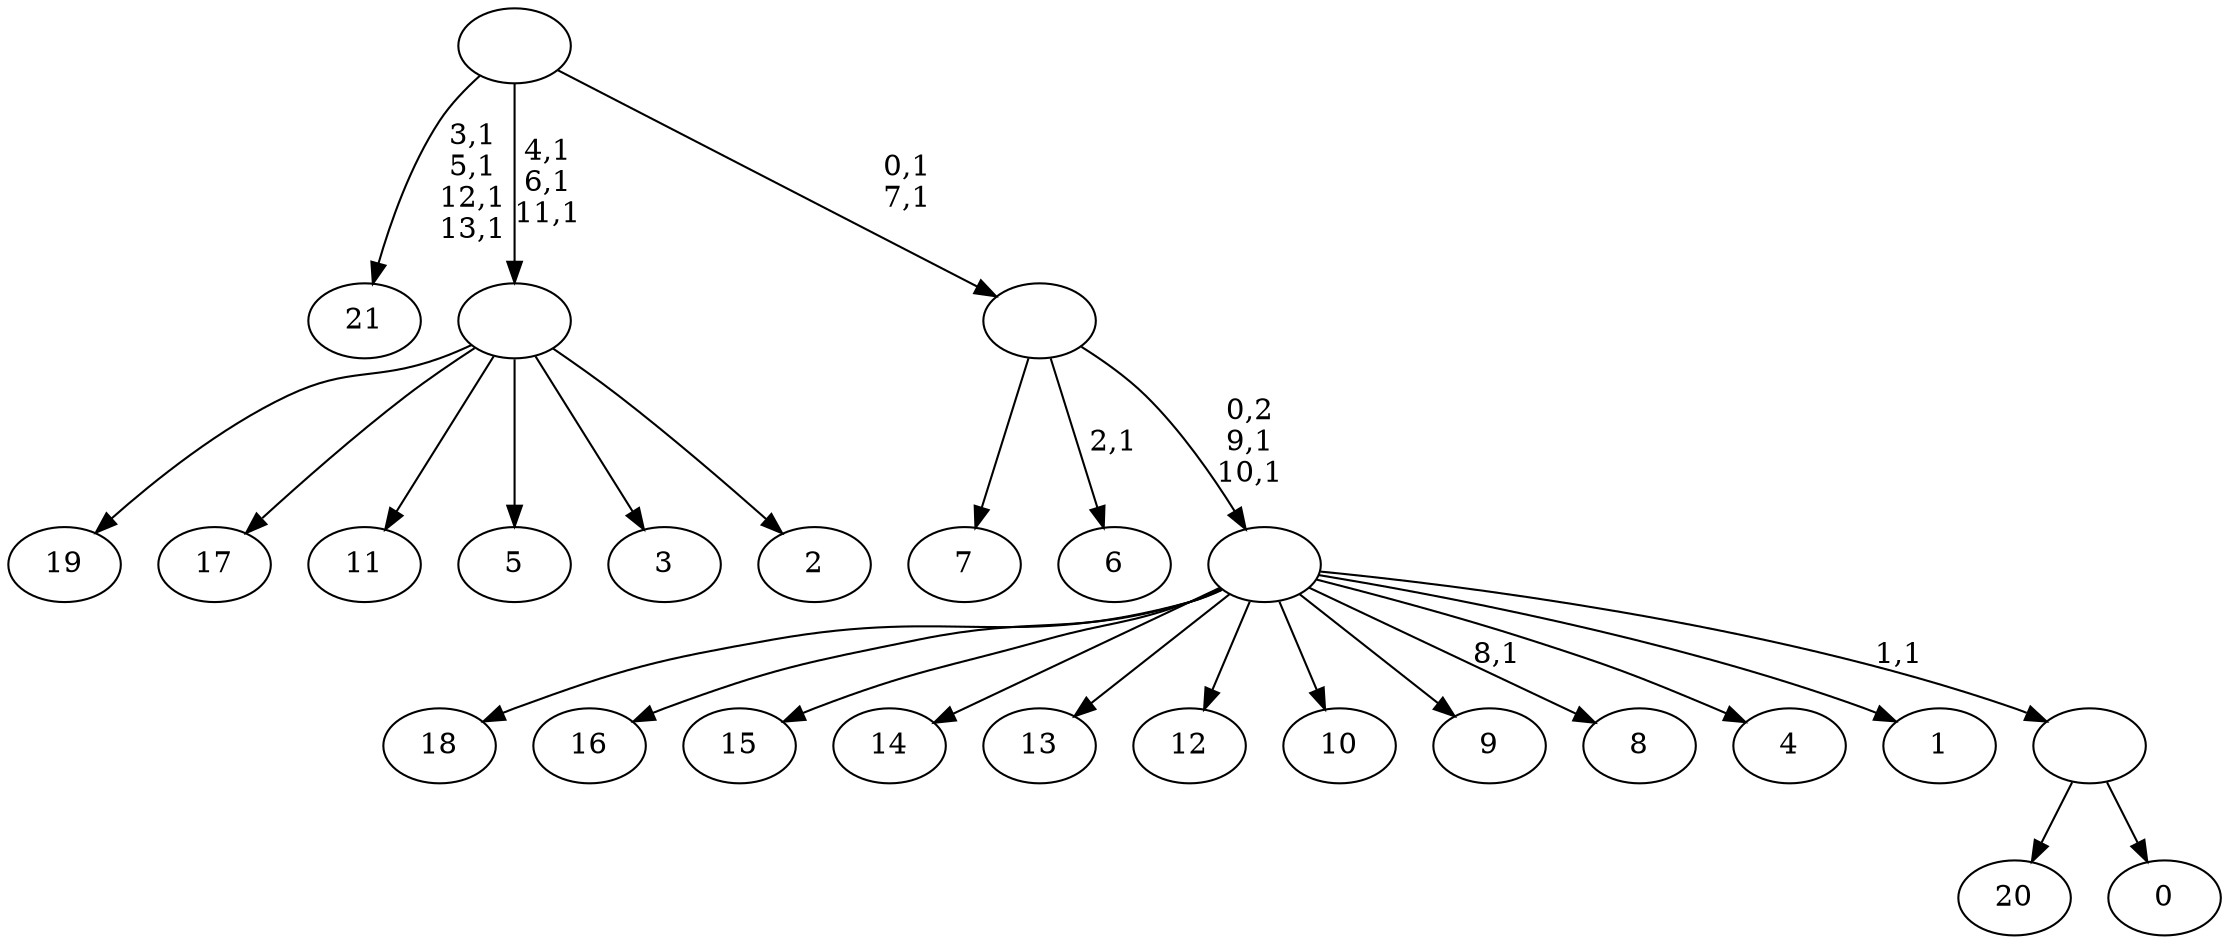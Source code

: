 digraph T {
	36 [label="21"]
	31 [label="20"]
	30 [label="19"]
	29 [label="18"]
	28 [label="17"]
	27 [label="16"]
	26 [label="15"]
	25 [label="14"]
	24 [label="13"]
	23 [label="12"]
	22 [label="11"]
	21 [label="10"]
	20 [label="9"]
	19 [label="8"]
	17 [label="7"]
	16 [label="6"]
	14 [label="5"]
	13 [label="4"]
	12 [label="3"]
	11 [label="2"]
	10 [label=""]
	7 [label="1"]
	6 [label="0"]
	5 [label=""]
	4 [label=""]
	2 [label=""]
	0 [label=""]
	10 -> 30 [label=""]
	10 -> 28 [label=""]
	10 -> 22 [label=""]
	10 -> 14 [label=""]
	10 -> 12 [label=""]
	10 -> 11 [label=""]
	5 -> 31 [label=""]
	5 -> 6 [label=""]
	4 -> 19 [label="8,1"]
	4 -> 29 [label=""]
	4 -> 27 [label=""]
	4 -> 26 [label=""]
	4 -> 25 [label=""]
	4 -> 24 [label=""]
	4 -> 23 [label=""]
	4 -> 21 [label=""]
	4 -> 20 [label=""]
	4 -> 13 [label=""]
	4 -> 7 [label=""]
	4 -> 5 [label="1,1"]
	2 -> 4 [label="0,2\n9,1\n10,1"]
	2 -> 16 [label="2,1"]
	2 -> 17 [label=""]
	0 -> 2 [label="0,1\n7,1"]
	0 -> 10 [label="4,1\n6,1\n11,1"]
	0 -> 36 [label="3,1\n5,1\n12,1\n13,1"]
}
